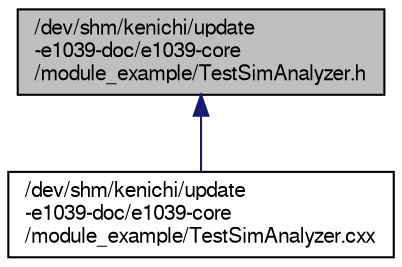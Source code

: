 digraph "/dev/shm/kenichi/update-e1039-doc/e1039-core/module_example/TestSimAnalyzer.h"
{
  bgcolor="transparent";
  edge [fontname="FreeSans",fontsize="10",labelfontname="FreeSans",labelfontsize="10"];
  node [fontname="FreeSans",fontsize="10",shape=record];
  Node1 [label="/dev/shm/kenichi/update\l-e1039-doc/e1039-core\l/module_example/TestSimAnalyzer.h",height=0.2,width=0.4,color="black", fillcolor="grey75", style="filled" fontcolor="black"];
  Node1 -> Node2 [dir="back",color="midnightblue",fontsize="10",style="solid",fontname="FreeSans"];
  Node2 [label="/dev/shm/kenichi/update\l-e1039-doc/e1039-core\l/module_example/TestSimAnalyzer.cxx",height=0.2,width=0.4,color="black",URL="$d0/d13/TestSimAnalyzer_8cxx.html"];
}
